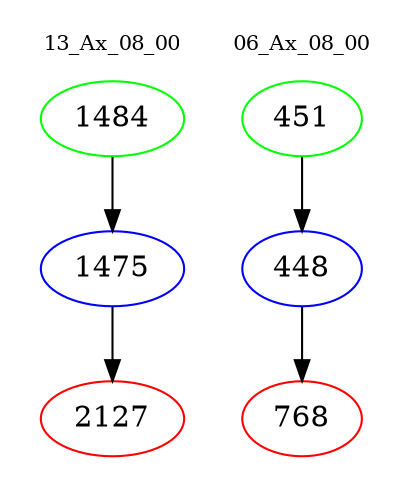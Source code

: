 digraph{
subgraph cluster_0 {
color = white
label = "13_Ax_08_00";
fontsize=10;
T0_1484 [label="1484", color="green"]
T0_1484 -> T0_1475 [color="black"]
T0_1475 [label="1475", color="blue"]
T0_1475 -> T0_2127 [color="black"]
T0_2127 [label="2127", color="red"]
}
subgraph cluster_1 {
color = white
label = "06_Ax_08_00";
fontsize=10;
T1_451 [label="451", color="green"]
T1_451 -> T1_448 [color="black"]
T1_448 [label="448", color="blue"]
T1_448 -> T1_768 [color="black"]
T1_768 [label="768", color="red"]
}
}
